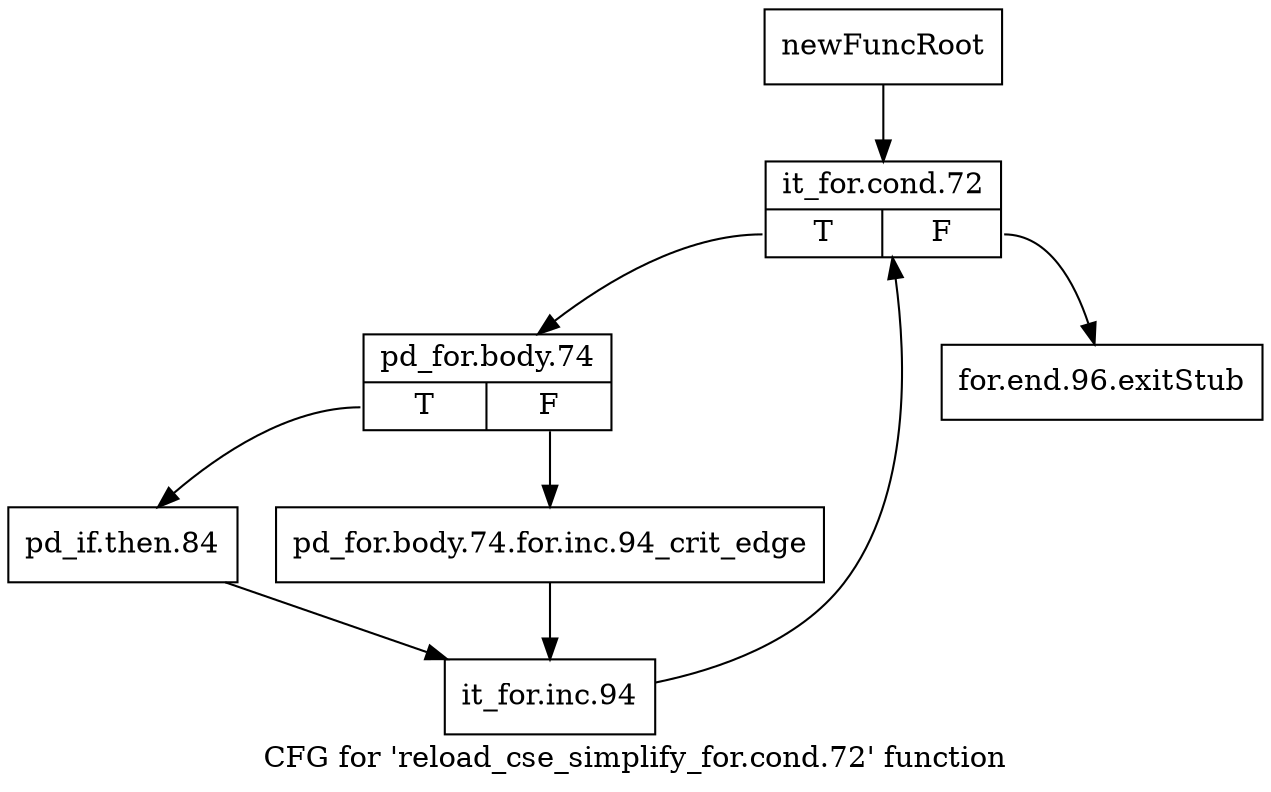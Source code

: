 digraph "CFG for 'reload_cse_simplify_for.cond.72' function" {
	label="CFG for 'reload_cse_simplify_for.cond.72' function";

	Node0xbe82f90 [shape=record,label="{newFuncRoot}"];
	Node0xbe82f90 -> Node0xbe83030;
	Node0xbe82fe0 [shape=record,label="{for.end.96.exitStub}"];
	Node0xbe83030 [shape=record,label="{it_for.cond.72|{<s0>T|<s1>F}}"];
	Node0xbe83030:s0 -> Node0xbe83080;
	Node0xbe83030:s1 -> Node0xbe82fe0;
	Node0xbe83080 [shape=record,label="{pd_for.body.74|{<s0>T|<s1>F}}"];
	Node0xbe83080:s0 -> Node0xbe83120;
	Node0xbe83080:s1 -> Node0xbe830d0;
	Node0xbe830d0 [shape=record,label="{pd_for.body.74.for.inc.94_crit_edge}"];
	Node0xbe830d0 -> Node0xbe83170;
	Node0xbe83120 [shape=record,label="{pd_if.then.84}"];
	Node0xbe83120 -> Node0xbe83170;
	Node0xbe83170 [shape=record,label="{it_for.inc.94}"];
	Node0xbe83170 -> Node0xbe83030;
}
